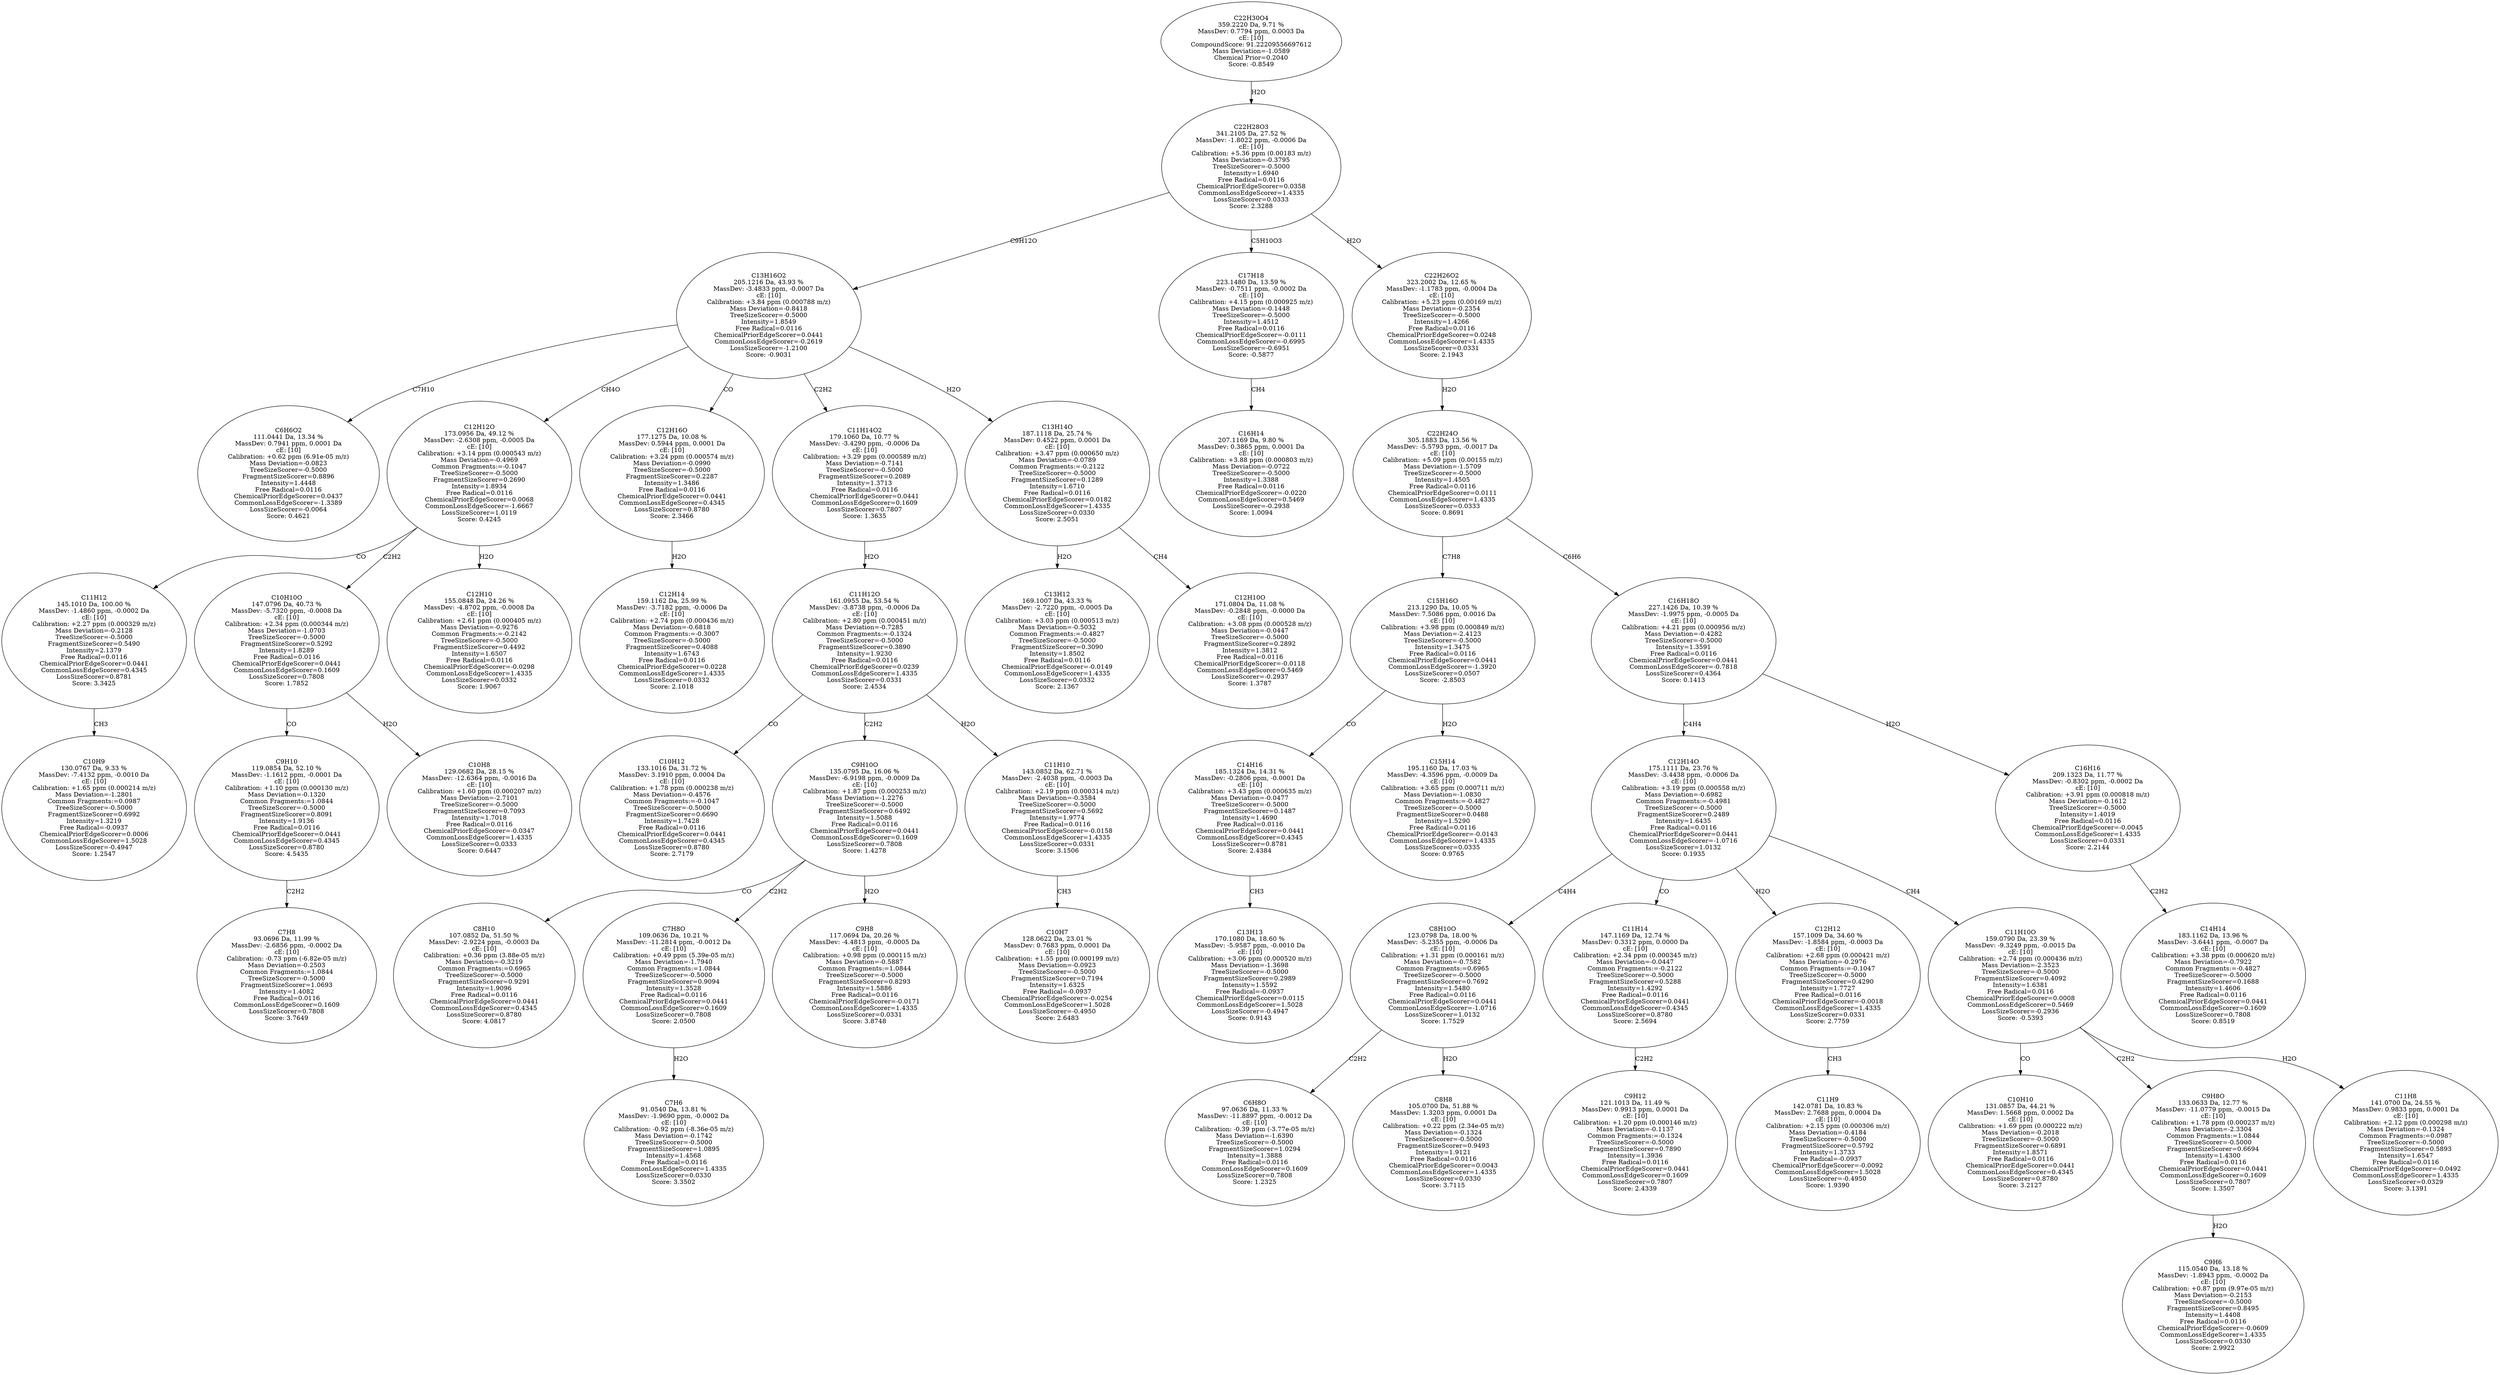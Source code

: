 strict digraph {
v1 [label="C6H6O2\n111.0441 Da, 13.34 %\nMassDev: 0.7941 ppm, 0.0001 Da\ncE: [10]\nCalibration: +0.62 ppm (6.91e-05 m/z)\nMass Deviation=-0.0823\nTreeSizeScorer=-0.5000\nFragmentSizeScorer=0.8896\nIntensity=1.4448\nFree Radical=0.0116\nChemicalPriorEdgeScorer=0.0437\nCommonLossEdgeScorer=-1.3389\nLossSizeScorer=-0.0064\nScore: 0.4621"];
v2 [label="C10H9\n130.0767 Da, 9.33 %\nMassDev: -7.4132 ppm, -0.0010 Da\ncE: [10]\nCalibration: +1.65 ppm (0.000214 m/z)\nMass Deviation=-1.2801\nCommon Fragments:=0.0987\nTreeSizeScorer=-0.5000\nFragmentSizeScorer=0.6992\nIntensity=1.3219\nFree Radical=-0.0937\nChemicalPriorEdgeScorer=0.0006\nCommonLossEdgeScorer=1.5028\nLossSizeScorer=-0.4947\nScore: 1.2547"];
v3 [label="C11H12\n145.1010 Da, 100.00 %\nMassDev: -1.4860 ppm, -0.0002 Da\ncE: [10]\nCalibration: +2.27 ppm (0.000329 m/z)\nMass Deviation=-0.2128\nTreeSizeScorer=-0.5000\nFragmentSizeScorer=0.5490\nIntensity=2.1379\nFree Radical=0.0116\nChemicalPriorEdgeScorer=0.0441\nCommonLossEdgeScorer=0.4345\nLossSizeScorer=0.8781\nScore: 3.3425"];
v4 [label="C7H8\n93.0696 Da, 11.99 %\nMassDev: -2.6856 ppm, -0.0002 Da\ncE: [10]\nCalibration: -0.73 ppm (-6.82e-05 m/z)\nMass Deviation=-0.2503\nCommon Fragments:=1.0844\nTreeSizeScorer=-0.5000\nFragmentSizeScorer=1.0693\nIntensity=1.4082\nFree Radical=0.0116\nCommonLossEdgeScorer=0.1609\nLossSizeScorer=0.7808\nScore: 3.7649"];
v5 [label="C9H10\n119.0854 Da, 52.10 %\nMassDev: -1.1612 ppm, -0.0001 Da\ncE: [10]\nCalibration: +1.10 ppm (0.000130 m/z)\nMass Deviation=-0.1320\nCommon Fragments:=1.0844\nTreeSizeScorer=-0.5000\nFragmentSizeScorer=0.8091\nIntensity=1.9136\nFree Radical=0.0116\nChemicalPriorEdgeScorer=0.0441\nCommonLossEdgeScorer=0.4345\nLossSizeScorer=0.8780\nScore: 4.5435"];
v6 [label="C10H8\n129.0682 Da, 28.15 %\nMassDev: -12.6364 ppm, -0.0016 Da\ncE: [10]\nCalibration: +1.60 ppm (0.000207 m/z)\nMass Deviation=-2.7101\nTreeSizeScorer=-0.5000\nFragmentSizeScorer=0.7093\nIntensity=1.7018\nFree Radical=0.0116\nChemicalPriorEdgeScorer=-0.0347\nCommonLossEdgeScorer=1.4335\nLossSizeScorer=0.0333\nScore: 0.6447"];
v7 [label="C10H10O\n147.0796 Da, 40.73 %\nMassDev: -5.7320 ppm, -0.0008 Da\ncE: [10]\nCalibration: +2.34 ppm (0.000344 m/z)\nMass Deviation=-1.0703\nTreeSizeScorer=-0.5000\nFragmentSizeScorer=0.5292\nIntensity=1.8289\nFree Radical=0.0116\nChemicalPriorEdgeScorer=0.0441\nCommonLossEdgeScorer=0.1609\nLossSizeScorer=0.7808\nScore: 1.7852"];
v8 [label="C12H10\n155.0848 Da, 24.26 %\nMassDev: -4.8702 ppm, -0.0008 Da\ncE: [10]\nCalibration: +2.61 ppm (0.000405 m/z)\nMass Deviation=-0.9276\nCommon Fragments:=-0.2142\nTreeSizeScorer=-0.5000\nFragmentSizeScorer=0.4492\nIntensity=1.6507\nFree Radical=0.0116\nChemicalPriorEdgeScorer=-0.0298\nCommonLossEdgeScorer=1.4335\nLossSizeScorer=0.0332\nScore: 1.9067"];
v9 [label="C12H12O\n173.0956 Da, 49.12 %\nMassDev: -2.6308 ppm, -0.0005 Da\ncE: [10]\nCalibration: +3.14 ppm (0.000543 m/z)\nMass Deviation=-0.4969\nCommon Fragments:=-0.1047\nTreeSizeScorer=-0.5000\nFragmentSizeScorer=0.2690\nIntensity=1.8934\nFree Radical=0.0116\nChemicalPriorEdgeScorer=0.0068\nCommonLossEdgeScorer=-1.6667\nLossSizeScorer=1.0119\nScore: 0.4245"];
v10 [label="C12H14\n159.1162 Da, 25.99 %\nMassDev: -3.7182 ppm, -0.0006 Da\ncE: [10]\nCalibration: +2.74 ppm (0.000436 m/z)\nMass Deviation=-0.6818\nCommon Fragments:=-0.3007\nTreeSizeScorer=-0.5000\nFragmentSizeScorer=0.4088\nIntensity=1.6743\nFree Radical=0.0116\nChemicalPriorEdgeScorer=0.0228\nCommonLossEdgeScorer=1.4335\nLossSizeScorer=0.0332\nScore: 2.1018"];
v11 [label="C12H16O\n177.1275 Da, 10.08 %\nMassDev: 0.5944 ppm, 0.0001 Da\ncE: [10]\nCalibration: +3.24 ppm (0.000574 m/z)\nMass Deviation=-0.0990\nTreeSizeScorer=-0.5000\nFragmentSizeScorer=0.2287\nIntensity=1.3486\nFree Radical=0.0116\nChemicalPriorEdgeScorer=0.0441\nCommonLossEdgeScorer=0.4345\nLossSizeScorer=0.8780\nScore: 2.3466"];
v12 [label="C10H12\n133.1016 Da, 31.72 %\nMassDev: 3.1910 ppm, 0.0004 Da\ncE: [10]\nCalibration: +1.78 ppm (0.000238 m/z)\nMass Deviation=-0.4576\nCommon Fragments:=-0.1047\nTreeSizeScorer=-0.5000\nFragmentSizeScorer=0.6690\nIntensity=1.7428\nFree Radical=0.0116\nChemicalPriorEdgeScorer=0.0441\nCommonLossEdgeScorer=0.4345\nLossSizeScorer=0.8780\nScore: 2.7179"];
v13 [label="C8H10\n107.0852 Da, 51.50 %\nMassDev: -2.9224 ppm, -0.0003 Da\ncE: [10]\nCalibration: +0.36 ppm (3.88e-05 m/z)\nMass Deviation=-0.3219\nCommon Fragments:=0.6965\nTreeSizeScorer=-0.5000\nFragmentSizeScorer=0.9291\nIntensity=1.9096\nFree Radical=0.0116\nChemicalPriorEdgeScorer=0.0441\nCommonLossEdgeScorer=0.4345\nLossSizeScorer=0.8780\nScore: 4.0817"];
v14 [label="C7H6\n91.0540 Da, 13.81 %\nMassDev: -1.9690 ppm, -0.0002 Da\ncE: [10]\nCalibration: -0.92 ppm (-8.36e-05 m/z)\nMass Deviation=-0.1742\nTreeSizeScorer=-0.5000\nFragmentSizeScorer=1.0895\nIntensity=1.4568\nFree Radical=0.0116\nCommonLossEdgeScorer=1.4335\nLossSizeScorer=0.0330\nScore: 3.3502"];
v15 [label="C7H8O\n109.0636 Da, 10.21 %\nMassDev: -11.2814 ppm, -0.0012 Da\ncE: [10]\nCalibration: +0.49 ppm (5.39e-05 m/z)\nMass Deviation=-1.7940\nCommon Fragments:=1.0844\nTreeSizeScorer=-0.5000\nFragmentSizeScorer=0.9094\nIntensity=1.3528\nFree Radical=0.0116\nChemicalPriorEdgeScorer=0.0441\nCommonLossEdgeScorer=0.1609\nLossSizeScorer=0.7808\nScore: 2.0500"];
v16 [label="C9H8\n117.0694 Da, 20.26 %\nMassDev: -4.4813 ppm, -0.0005 Da\ncE: [10]\nCalibration: +0.98 ppm (0.000115 m/z)\nMass Deviation=-0.5887\nCommon Fragments:=1.0844\nTreeSizeScorer=-0.5000\nFragmentSizeScorer=0.8293\nIntensity=1.5886\nFree Radical=0.0116\nChemicalPriorEdgeScorer=-0.0171\nCommonLossEdgeScorer=1.4335\nLossSizeScorer=0.0331\nScore: 3.8748"];
v17 [label="C9H10O\n135.0795 Da, 16.06 %\nMassDev: -6.9198 ppm, -0.0009 Da\ncE: [10]\nCalibration: +1.87 ppm (0.000253 m/z)\nMass Deviation=-1.2276\nTreeSizeScorer=-0.5000\nFragmentSizeScorer=0.6492\nIntensity=1.5088\nFree Radical=0.0116\nChemicalPriorEdgeScorer=0.0441\nCommonLossEdgeScorer=0.1609\nLossSizeScorer=0.7808\nScore: 1.4278"];
v18 [label="C10H7\n128.0622 Da, 23.01 %\nMassDev: 0.7683 ppm, 0.0001 Da\ncE: [10]\nCalibration: +1.55 ppm (0.000199 m/z)\nMass Deviation=-0.0923\nTreeSizeScorer=-0.5000\nFragmentSizeScorer=0.7194\nIntensity=1.6325\nFree Radical=-0.0937\nChemicalPriorEdgeScorer=-0.0254\nCommonLossEdgeScorer=1.5028\nLossSizeScorer=-0.4950\nScore: 2.6483"];
v19 [label="C11H10\n143.0852 Da, 62.71 %\nMassDev: -2.4038 ppm, -0.0003 Da\ncE: [10]\nCalibration: +2.19 ppm (0.000314 m/z)\nMass Deviation=-0.3584\nTreeSizeScorer=-0.5000\nFragmentSizeScorer=0.5692\nIntensity=1.9774\nFree Radical=0.0116\nChemicalPriorEdgeScorer=-0.0158\nCommonLossEdgeScorer=1.4335\nLossSizeScorer=0.0331\nScore: 3.1506"];
v20 [label="C11H12O\n161.0955 Da, 53.54 %\nMassDev: -3.8738 ppm, -0.0006 Da\ncE: [10]\nCalibration: +2.80 ppm (0.000451 m/z)\nMass Deviation=-0.7285\nCommon Fragments:=-0.1324\nTreeSizeScorer=-0.5000\nFragmentSizeScorer=0.3890\nIntensity=1.9230\nFree Radical=0.0116\nChemicalPriorEdgeScorer=0.0239\nCommonLossEdgeScorer=1.4335\nLossSizeScorer=0.0331\nScore: 2.4534"];
v21 [label="C11H14O2\n179.1060 Da, 10.77 %\nMassDev: -3.4290 ppm, -0.0006 Da\ncE: [10]\nCalibration: +3.29 ppm (0.000589 m/z)\nMass Deviation=-0.7141\nTreeSizeScorer=-0.5000\nFragmentSizeScorer=0.2089\nIntensity=1.3713\nFree Radical=0.0116\nChemicalPriorEdgeScorer=0.0441\nCommonLossEdgeScorer=0.1609\nLossSizeScorer=0.7807\nScore: 1.3635"];
v22 [label="C13H12\n169.1007 Da, 43.33 %\nMassDev: -2.7220 ppm, -0.0005 Da\ncE: [10]\nCalibration: +3.03 ppm (0.000513 m/z)\nMass Deviation=-0.5032\nCommon Fragments:=-0.4827\nTreeSizeScorer=-0.5000\nFragmentSizeScorer=0.3090\nIntensity=1.8502\nFree Radical=0.0116\nChemicalPriorEdgeScorer=-0.0149\nCommonLossEdgeScorer=1.4335\nLossSizeScorer=0.0332\nScore: 2.1367"];
v23 [label="C12H10O\n171.0804 Da, 11.08 %\nMassDev: -0.2848 ppm, -0.0000 Da\ncE: [10]\nCalibration: +3.08 ppm (0.000528 m/z)\nMass Deviation=-0.0447\nTreeSizeScorer=-0.5000\nFragmentSizeScorer=0.2892\nIntensity=1.3812\nFree Radical=0.0116\nChemicalPriorEdgeScorer=-0.0118\nCommonLossEdgeScorer=0.5469\nLossSizeScorer=-0.2937\nScore: 1.3787"];
v24 [label="C13H14O\n187.1118 Da, 25.74 %\nMassDev: 0.4522 ppm, 0.0001 Da\ncE: [10]\nCalibration: +3.47 ppm (0.000650 m/z)\nMass Deviation=-0.0789\nCommon Fragments:=-0.2122\nTreeSizeScorer=-0.5000\nFragmentSizeScorer=0.1289\nIntensity=1.6710\nFree Radical=0.0116\nChemicalPriorEdgeScorer=0.0182\nCommonLossEdgeScorer=1.4335\nLossSizeScorer=0.0330\nScore: 2.5051"];
v25 [label="C13H16O2\n205.1216 Da, 43.93 %\nMassDev: -3.4833 ppm, -0.0007 Da\ncE: [10]\nCalibration: +3.84 ppm (0.000788 m/z)\nMass Deviation=-0.8418\nTreeSizeScorer=-0.5000\nIntensity=1.8549\nFree Radical=0.0116\nChemicalPriorEdgeScorer=0.0441\nCommonLossEdgeScorer=-0.2619\nLossSizeScorer=-1.2100\nScore: -0.9031"];
v26 [label="C16H14\n207.1169 Da, 9.80 %\nMassDev: 0.3865 ppm, 0.0001 Da\ncE: [10]\nCalibration: +3.88 ppm (0.000803 m/z)\nMass Deviation=-0.0722\nTreeSizeScorer=-0.5000\nIntensity=1.3388\nFree Radical=0.0116\nChemicalPriorEdgeScorer=-0.0220\nCommonLossEdgeScorer=0.5469\nLossSizeScorer=-0.2938\nScore: 1.0094"];
v27 [label="C17H18\n223.1480 Da, 13.59 %\nMassDev: -0.7511 ppm, -0.0002 Da\ncE: [10]\nCalibration: +4.15 ppm (0.000925 m/z)\nMass Deviation=-0.1448\nTreeSizeScorer=-0.5000\nIntensity=1.4512\nFree Radical=0.0116\nChemicalPriorEdgeScorer=-0.0111\nCommonLossEdgeScorer=-0.6995\nLossSizeScorer=-0.6951\nScore: -0.5877"];
v28 [label="C13H13\n170.1080 Da, 18.60 %\nMassDev: -5.9587 ppm, -0.0010 Da\ncE: [10]\nCalibration: +3.06 ppm (0.000520 m/z)\nMass Deviation=-1.3698\nTreeSizeScorer=-0.5000\nFragmentSizeScorer=0.2989\nIntensity=1.5592\nFree Radical=-0.0937\nChemicalPriorEdgeScorer=0.0115\nCommonLossEdgeScorer=1.5028\nLossSizeScorer=-0.4947\nScore: 0.9143"];
v29 [label="C14H16\n185.1324 Da, 14.31 %\nMassDev: -0.2806 ppm, -0.0001 Da\ncE: [10]\nCalibration: +3.43 ppm (0.000635 m/z)\nMass Deviation=-0.0477\nTreeSizeScorer=-0.5000\nFragmentSizeScorer=0.1487\nIntensity=1.4690\nFree Radical=0.0116\nChemicalPriorEdgeScorer=0.0441\nCommonLossEdgeScorer=0.4345\nLossSizeScorer=0.8781\nScore: 2.4384"];
v30 [label="C15H14\n195.1160 Da, 17.03 %\nMassDev: -4.3596 ppm, -0.0009 Da\ncE: [10]\nCalibration: +3.65 ppm (0.000711 m/z)\nMass Deviation=-1.0830\nCommon Fragments:=-0.4827\nTreeSizeScorer=-0.5000\nFragmentSizeScorer=0.0488\nIntensity=1.5290\nFree Radical=0.0116\nChemicalPriorEdgeScorer=-0.0143\nCommonLossEdgeScorer=1.4335\nLossSizeScorer=0.0335\nScore: 0.9765"];
v31 [label="C15H16O\n213.1290 Da, 10.05 %\nMassDev: 7.5086 ppm, 0.0016 Da\ncE: [10]\nCalibration: +3.98 ppm (0.000849 m/z)\nMass Deviation=-2.4123\nTreeSizeScorer=-0.5000\nIntensity=1.3475\nFree Radical=0.0116\nChemicalPriorEdgeScorer=0.0441\nCommonLossEdgeScorer=-1.3920\nLossSizeScorer=0.0507\nScore: -2.8503"];
v32 [label="C6H8O\n97.0636 Da, 11.33 %\nMassDev: -11.8897 ppm, -0.0012 Da\ncE: [10]\nCalibration: -0.39 ppm (-3.77e-05 m/z)\nMass Deviation=-1.6390\nTreeSizeScorer=-0.5000\nFragmentSizeScorer=1.0294\nIntensity=1.3888\nFree Radical=0.0116\nCommonLossEdgeScorer=0.1609\nLossSizeScorer=0.7808\nScore: 1.2325"];
v33 [label="C8H8\n105.0700 Da, 51.88 %\nMassDev: 1.3203 ppm, 0.0001 Da\ncE: [10]\nCalibration: +0.22 ppm (2.34e-05 m/z)\nMass Deviation=-0.1324\nTreeSizeScorer=-0.5000\nFragmentSizeScorer=0.9493\nIntensity=1.9121\nFree Radical=0.0116\nChemicalPriorEdgeScorer=0.0043\nCommonLossEdgeScorer=1.4335\nLossSizeScorer=0.0330\nScore: 3.7115"];
v34 [label="C8H10O\n123.0798 Da, 18.00 %\nMassDev: -5.2355 ppm, -0.0006 Da\ncE: [10]\nCalibration: +1.31 ppm (0.000161 m/z)\nMass Deviation=-0.7582\nCommon Fragments:=0.6965\nTreeSizeScorer=-0.5000\nFragmentSizeScorer=0.7692\nIntensity=1.5480\nFree Radical=0.0116\nChemicalPriorEdgeScorer=0.0441\nCommonLossEdgeScorer=-1.0716\nLossSizeScorer=1.0132\nScore: 1.7529"];
v35 [label="C9H12\n121.1013 Da, 11.49 %\nMassDev: 0.9913 ppm, 0.0001 Da\ncE: [10]\nCalibration: +1.20 ppm (0.000146 m/z)\nMass Deviation=-0.1137\nCommon Fragments:=-0.1324\nTreeSizeScorer=-0.5000\nFragmentSizeScorer=0.7890\nIntensity=1.3936\nFree Radical=0.0116\nChemicalPriorEdgeScorer=0.0441\nCommonLossEdgeScorer=0.1609\nLossSizeScorer=0.7807\nScore: 2.4339"];
v36 [label="C11H14\n147.1169 Da, 12.74 %\nMassDev: 0.3312 ppm, 0.0000 Da\ncE: [10]\nCalibration: +2.34 ppm (0.000345 m/z)\nMass Deviation=-0.0447\nCommon Fragments:=-0.2122\nTreeSizeScorer=-0.5000\nFragmentSizeScorer=0.5288\nIntensity=1.4292\nFree Radical=0.0116\nChemicalPriorEdgeScorer=0.0441\nCommonLossEdgeScorer=0.4345\nLossSizeScorer=0.8780\nScore: 2.5694"];
v37 [label="C11H9\n142.0781 Da, 10.83 %\nMassDev: 2.7688 ppm, 0.0004 Da\ncE: [10]\nCalibration: +2.15 ppm (0.000306 m/z)\nMass Deviation=-0.4184\nTreeSizeScorer=-0.5000\nFragmentSizeScorer=0.5792\nIntensity=1.3733\nFree Radical=-0.0937\nChemicalPriorEdgeScorer=-0.0092\nCommonLossEdgeScorer=1.5028\nLossSizeScorer=-0.4950\nScore: 1.9390"];
v38 [label="C12H12\n157.1009 Da, 34.60 %\nMassDev: -1.8584 ppm, -0.0003 Da\ncE: [10]\nCalibration: +2.68 ppm (0.000421 m/z)\nMass Deviation=-0.2976\nCommon Fragments:=-0.1047\nTreeSizeScorer=-0.5000\nFragmentSizeScorer=0.4290\nIntensity=1.7727\nFree Radical=0.0116\nChemicalPriorEdgeScorer=-0.0018\nCommonLossEdgeScorer=1.4335\nLossSizeScorer=0.0331\nScore: 2.7759"];
v39 [label="C10H10\n131.0857 Da, 44.21 %\nMassDev: 1.5668 ppm, 0.0002 Da\ncE: [10]\nCalibration: +1.69 ppm (0.000222 m/z)\nMass Deviation=-0.2018\nTreeSizeScorer=-0.5000\nFragmentSizeScorer=0.6891\nIntensity=1.8571\nFree Radical=0.0116\nChemicalPriorEdgeScorer=0.0441\nCommonLossEdgeScorer=0.4345\nLossSizeScorer=0.8780\nScore: 3.2127"];
v40 [label="C9H6\n115.0540 Da, 13.18 %\nMassDev: -1.8943 ppm, -0.0002 Da\ncE: [10]\nCalibration: +0.87 ppm (9.97e-05 m/z)\nMass Deviation=-0.2153\nTreeSizeScorer=-0.5000\nFragmentSizeScorer=0.8495\nIntensity=1.4408\nFree Radical=0.0116\nChemicalPriorEdgeScorer=-0.0609\nCommonLossEdgeScorer=1.4335\nLossSizeScorer=0.0330\nScore: 2.9922"];
v41 [label="C9H8O\n133.0633 Da, 12.77 %\nMassDev: -11.0779 ppm, -0.0015 Da\ncE: [10]\nCalibration: +1.78 ppm (0.000237 m/z)\nMass Deviation=-2.3304\nCommon Fragments:=1.0844\nTreeSizeScorer=-0.5000\nFragmentSizeScorer=0.6694\nIntensity=1.4300\nFree Radical=0.0116\nChemicalPriorEdgeScorer=0.0441\nCommonLossEdgeScorer=0.1609\nLossSizeScorer=0.7807\nScore: 1.3507"];
v42 [label="C11H8\n141.0700 Da, 24.55 %\nMassDev: 0.9833 ppm, 0.0001 Da\ncE: [10]\nCalibration: +2.12 ppm (0.000298 m/z)\nMass Deviation=-0.1324\nCommon Fragments:=0.0987\nTreeSizeScorer=-0.5000\nFragmentSizeScorer=0.5893\nIntensity=1.6547\nFree Radical=0.0116\nChemicalPriorEdgeScorer=-0.0492\nCommonLossEdgeScorer=1.4335\nLossSizeScorer=0.0329\nScore: 3.1391"];
v43 [label="C11H10O\n159.0790 Da, 23.39 %\nMassDev: -9.3249 ppm, -0.0015 Da\ncE: [10]\nCalibration: +2.74 ppm (0.000436 m/z)\nMass Deviation=-2.3523\nTreeSizeScorer=-0.5000\nFragmentSizeScorer=0.4092\nIntensity=1.6381\nFree Radical=0.0116\nChemicalPriorEdgeScorer=0.0008\nCommonLossEdgeScorer=0.5469\nLossSizeScorer=-0.2936\nScore: -0.5393"];
v44 [label="C12H14O\n175.1111 Da, 23.76 %\nMassDev: -3.4438 ppm, -0.0006 Da\ncE: [10]\nCalibration: +3.19 ppm (0.000558 m/z)\nMass Deviation=-0.6982\nCommon Fragments:=-0.4981\nTreeSizeScorer=-0.5000\nFragmentSizeScorer=0.2489\nIntensity=1.6435\nFree Radical=0.0116\nChemicalPriorEdgeScorer=0.0441\nCommonLossEdgeScorer=-1.0716\nLossSizeScorer=1.0132\nScore: 0.1935"];
v45 [label="C14H14\n183.1162 Da, 13.96 %\nMassDev: -3.6441 ppm, -0.0007 Da\ncE: [10]\nCalibration: +3.38 ppm (0.000620 m/z)\nMass Deviation=-0.7922\nCommon Fragments:=-0.4827\nTreeSizeScorer=-0.5000\nFragmentSizeScorer=0.1688\nIntensity=1.4606\nFree Radical=0.0116\nChemicalPriorEdgeScorer=0.0441\nCommonLossEdgeScorer=0.1609\nLossSizeScorer=0.7808\nScore: 0.8519"];
v46 [label="C16H16\n209.1323 Da, 11.77 %\nMassDev: -0.8302 ppm, -0.0002 Da\ncE: [10]\nCalibration: +3.91 ppm (0.000818 m/z)\nMass Deviation=-0.1612\nTreeSizeScorer=-0.5000\nIntensity=1.4019\nFree Radical=0.0116\nChemicalPriorEdgeScorer=-0.0045\nCommonLossEdgeScorer=1.4335\nLossSizeScorer=0.0331\nScore: 2.2144"];
v47 [label="C16H18O\n227.1426 Da, 10.39 %\nMassDev: -1.9975 ppm, -0.0005 Da\ncE: [10]\nCalibration: +4.21 ppm (0.000956 m/z)\nMass Deviation=-0.4282\nTreeSizeScorer=-0.5000\nIntensity=1.3591\nFree Radical=0.0116\nChemicalPriorEdgeScorer=0.0441\nCommonLossEdgeScorer=-0.7818\nLossSizeScorer=0.4364\nScore: 0.1413"];
v48 [label="C22H24O\n305.1883 Da, 13.56 %\nMassDev: -5.5793 ppm, -0.0017 Da\ncE: [10]\nCalibration: +5.09 ppm (0.00155 m/z)\nMass Deviation=-1.5709\nTreeSizeScorer=-0.5000\nIntensity=1.4505\nFree Radical=0.0116\nChemicalPriorEdgeScorer=0.0111\nCommonLossEdgeScorer=1.4335\nLossSizeScorer=0.0333\nScore: 0.8691"];
v49 [label="C22H26O2\n323.2002 Da, 12.65 %\nMassDev: -1.1783 ppm, -0.0004 Da\ncE: [10]\nCalibration: +5.23 ppm (0.00169 m/z)\nMass Deviation=-0.2354\nTreeSizeScorer=-0.5000\nIntensity=1.4266\nFree Radical=0.0116\nChemicalPriorEdgeScorer=0.0248\nCommonLossEdgeScorer=1.4335\nLossSizeScorer=0.0331\nScore: 2.1943"];
v50 [label="C22H28O3\n341.2105 Da, 27.52 %\nMassDev: -1.8022 ppm, -0.0006 Da\ncE: [10]\nCalibration: +5.36 ppm (0.00183 m/z)\nMass Deviation=-0.3795\nTreeSizeScorer=-0.5000\nIntensity=1.6940\nFree Radical=0.0116\nChemicalPriorEdgeScorer=0.0358\nCommonLossEdgeScorer=1.4335\nLossSizeScorer=0.0333\nScore: 2.3288"];
v51 [label="C22H30O4\n359.2220 Da, 9.71 %\nMassDev: 0.7794 ppm, 0.0003 Da\ncE: [10]\nCompoundScore: 91.22209556697612\nMass Deviation=-1.0589\nChemical Prior=0.2040\nScore: -0.8549"];
v25 -> v1 [label="C7H10"];
v3 -> v2 [label="CH3"];
v9 -> v3 [label="CO"];
v5 -> v4 [label="C2H2"];
v7 -> v5 [label="CO"];
v7 -> v6 [label="H2O"];
v9 -> v7 [label="C2H2"];
v9 -> v8 [label="H2O"];
v25 -> v9 [label="CH4O"];
v11 -> v10 [label="H2O"];
v25 -> v11 [label="CO"];
v20 -> v12 [label="CO"];
v17 -> v13 [label="CO"];
v15 -> v14 [label="H2O"];
v17 -> v15 [label="C2H2"];
v17 -> v16 [label="H2O"];
v20 -> v17 [label="C2H2"];
v19 -> v18 [label="CH3"];
v20 -> v19 [label="H2O"];
v21 -> v20 [label="H2O"];
v25 -> v21 [label="C2H2"];
v24 -> v22 [label="H2O"];
v24 -> v23 [label="CH4"];
v25 -> v24 [label="H2O"];
v50 -> v25 [label="C9H12O"];
v27 -> v26 [label="CH4"];
v50 -> v27 [label="C5H10O3"];
v29 -> v28 [label="CH3"];
v31 -> v29 [label="CO"];
v31 -> v30 [label="H2O"];
v48 -> v31 [label="C7H8"];
v34 -> v32 [label="C2H2"];
v34 -> v33 [label="H2O"];
v44 -> v34 [label="C4H4"];
v36 -> v35 [label="C2H2"];
v44 -> v36 [label="CO"];
v38 -> v37 [label="CH3"];
v44 -> v38 [label="H2O"];
v43 -> v39 [label="CO"];
v41 -> v40 [label="H2O"];
v43 -> v41 [label="C2H2"];
v43 -> v42 [label="H2O"];
v44 -> v43 [label="CH4"];
v47 -> v44 [label="C4H4"];
v46 -> v45 [label="C2H2"];
v47 -> v46 [label="H2O"];
v48 -> v47 [label="C6H6"];
v49 -> v48 [label="H2O"];
v50 -> v49 [label="H2O"];
v51 -> v50 [label="H2O"];
}